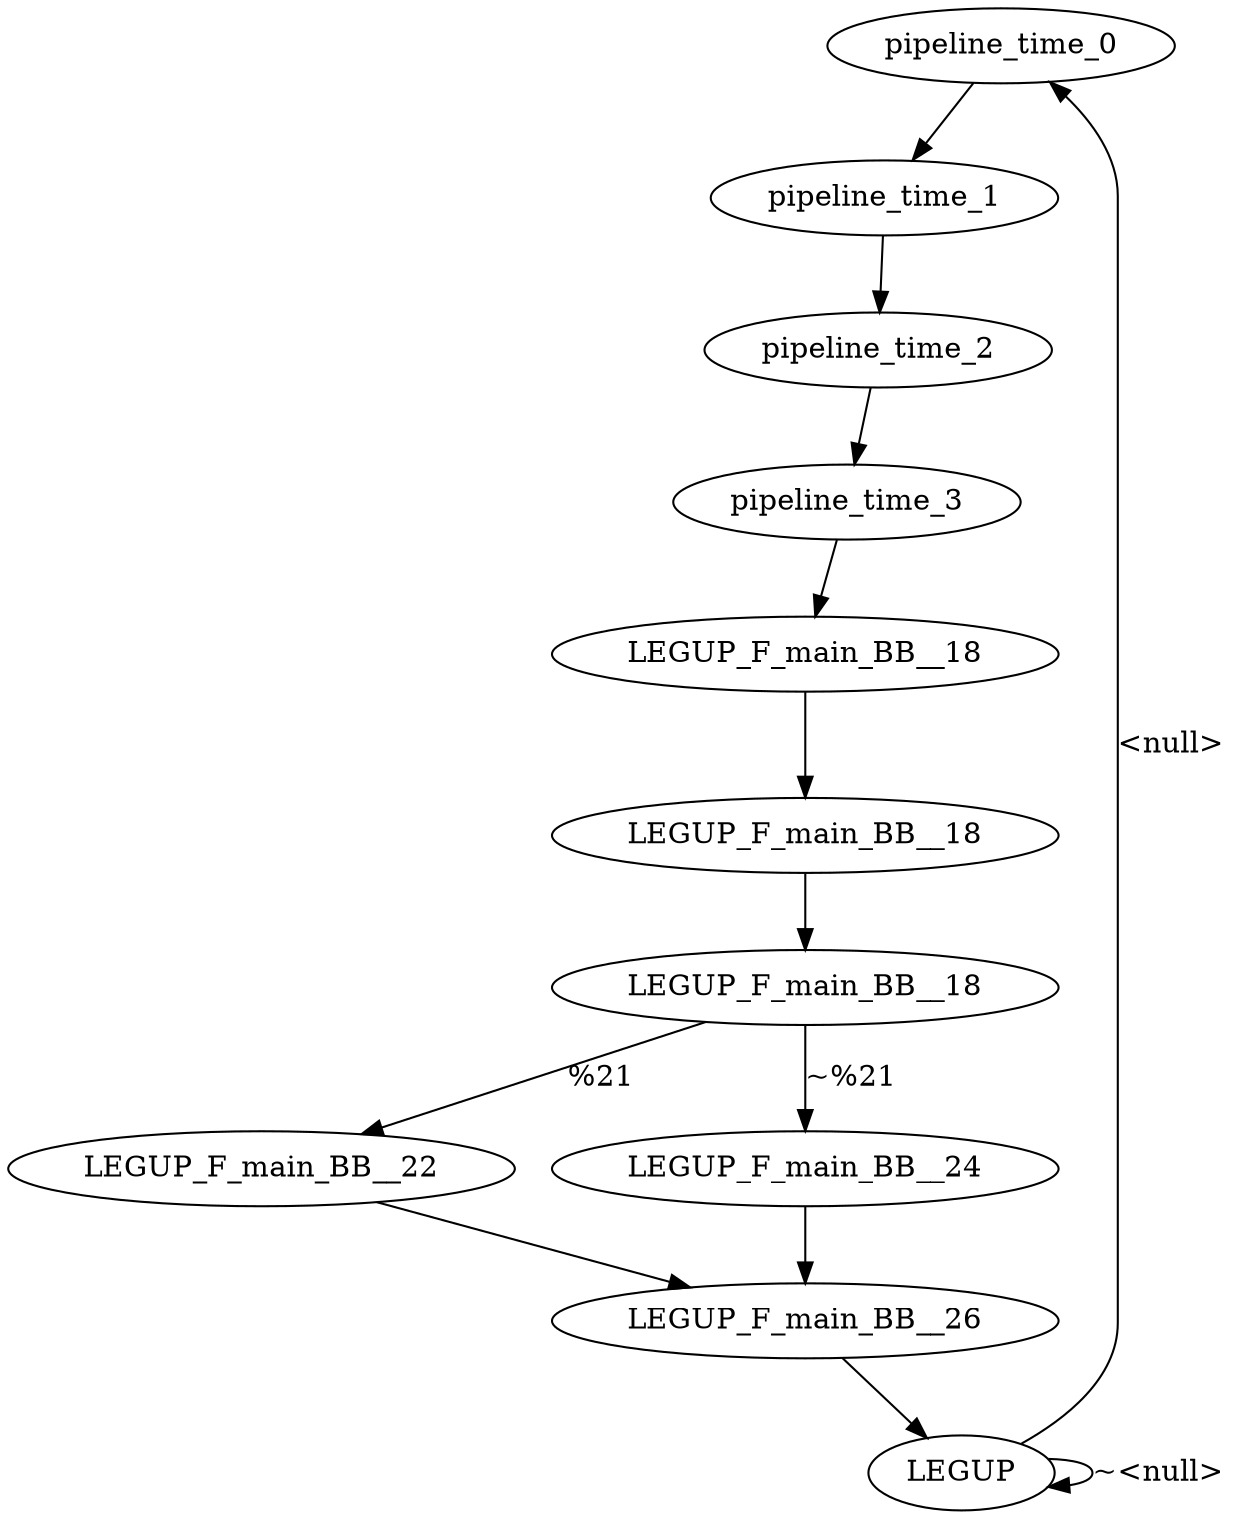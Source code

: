 digraph {
Node0x41d1a50[label="pipeline_time_0"];
Node0x41d17d0[label="LEGUP"];
Node0x41d17d0 -> Node0x41d1a50[label="<null>"];
Node0x41d17d0 -> Node0x41d17d0[label="~<null>"];
Node0x4206b50[label="pipeline_time_1"];
Node0x41d1a50 -> Node0x4206b50;
Node0x4206c90[label="pipeline_time_2"];
Node0x4206b50 -> Node0x4206c90;
Node0x4207b10[label="pipeline_time_3"];
Node0x4206c90 -> Node0x4207b10;
Node0x41d1b90[label="LEGUP_F_main_BB__18"];
Node0x4207b10 -> Node0x41d1b90;
Node0x41d1cd0[label="LEGUP_F_main_BB__18"];
Node0x41d1b90 -> Node0x41d1cd0;
Node0x41d1e10[label="LEGUP_F_main_BB__18"];
Node0x41d1cd0 -> Node0x41d1e10;
Node0x41d1f50[label="LEGUP_F_main_BB__22"];
Node0x41d1e10 -> Node0x41d1f50[label="%21"];
Node0x4205b10[label="LEGUP_F_main_BB__24"];
Node0x41d1e10 -> Node0x4205b10[label="~%21"];
Node0x4205c50[label="LEGUP_F_main_BB__26"];
Node0x41d1f50 -> Node0x4205c50;
Node0x4205b10 -> Node0x4205c50;
Node0x4205c50 -> Node0x41d17d0;
}

